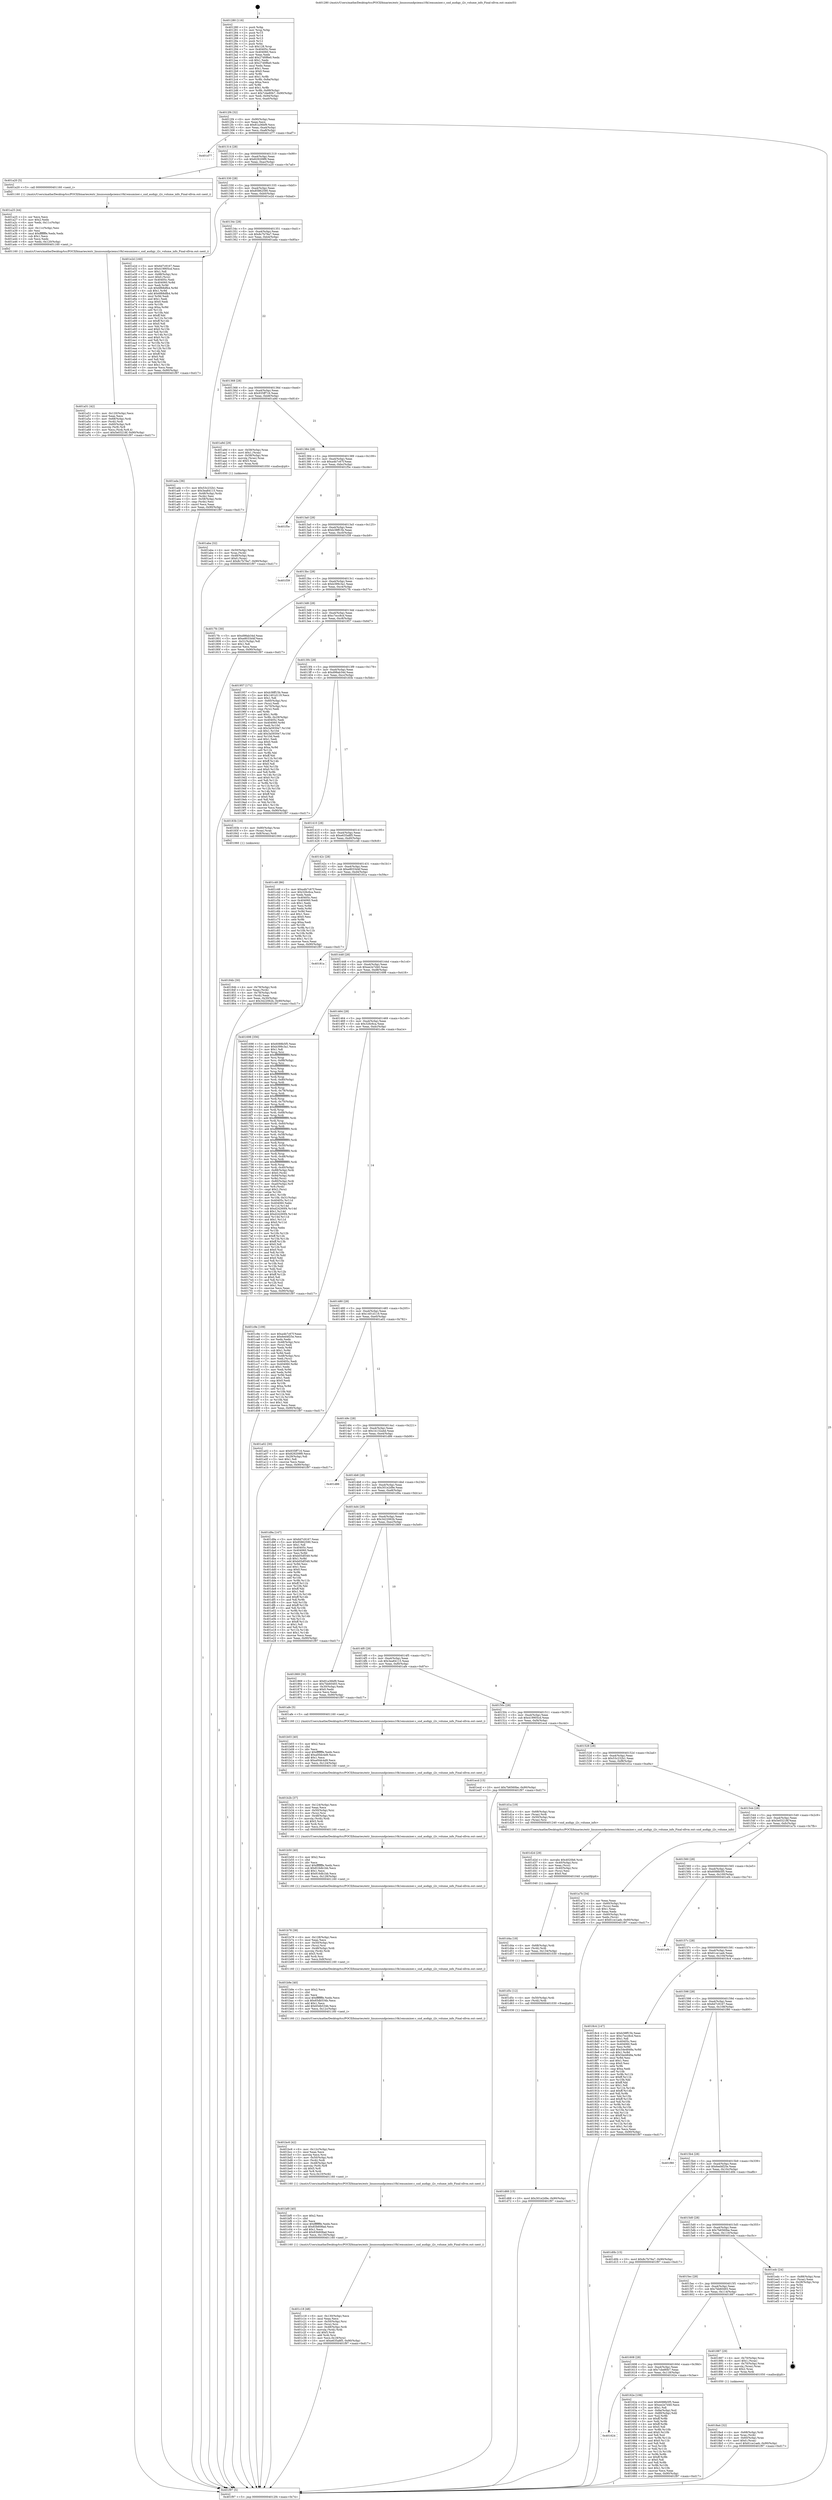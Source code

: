 digraph "0x401280" {
  label = "0x401280 (/mnt/c/Users/mathe/Desktop/tcc/POCII/binaries/extr_linuxsoundpciemu10k1emumixer.c_snd_audigy_i2c_volume_info_Final-ollvm.out::main(0))"
  labelloc = "t"
  node[shape=record]

  Entry [label="",width=0.3,height=0.3,shape=circle,fillcolor=black,style=filled]
  "0x4012f4" [label="{
     0x4012f4 [32]\l
     | [instrs]\l
     &nbsp;&nbsp;0x4012f4 \<+6\>: mov -0x90(%rbp),%eax\l
     &nbsp;&nbsp;0x4012fa \<+2\>: mov %eax,%ecx\l
     &nbsp;&nbsp;0x4012fc \<+6\>: sub $0x81a36bf9,%ecx\l
     &nbsp;&nbsp;0x401302 \<+6\>: mov %eax,-0xa4(%rbp)\l
     &nbsp;&nbsp;0x401308 \<+6\>: mov %ecx,-0xa8(%rbp)\l
     &nbsp;&nbsp;0x40130e \<+6\>: je 0000000000401d77 \<main+0xaf7\>\l
  }"]
  "0x401d77" [label="{
     0x401d77\l
  }", style=dashed]
  "0x401314" [label="{
     0x401314 [28]\l
     | [instrs]\l
     &nbsp;&nbsp;0x401314 \<+5\>: jmp 0000000000401319 \<main+0x99\>\l
     &nbsp;&nbsp;0x401319 \<+6\>: mov -0xa4(%rbp),%eax\l
     &nbsp;&nbsp;0x40131f \<+5\>: sub $0x829209f9,%eax\l
     &nbsp;&nbsp;0x401324 \<+6\>: mov %eax,-0xac(%rbp)\l
     &nbsp;&nbsp;0x40132a \<+6\>: je 0000000000401a20 \<main+0x7a0\>\l
  }"]
  Exit [label="",width=0.3,height=0.3,shape=circle,fillcolor=black,style=filled,peripheries=2]
  "0x401a20" [label="{
     0x401a20 [5]\l
     | [instrs]\l
     &nbsp;&nbsp;0x401a20 \<+5\>: call 0000000000401160 \<next_i\>\l
     | [calls]\l
     &nbsp;&nbsp;0x401160 \{1\} (/mnt/c/Users/mathe/Desktop/tcc/POCII/binaries/extr_linuxsoundpciemu10k1emumixer.c_snd_audigy_i2c_volume_info_Final-ollvm.out::next_i)\l
  }"]
  "0x401330" [label="{
     0x401330 [28]\l
     | [instrs]\l
     &nbsp;&nbsp;0x401330 \<+5\>: jmp 0000000000401335 \<main+0xb5\>\l
     &nbsp;&nbsp;0x401335 \<+6\>: mov -0xa4(%rbp),%eax\l
     &nbsp;&nbsp;0x40133b \<+5\>: sub $0x85862590,%eax\l
     &nbsp;&nbsp;0x401340 \<+6\>: mov %eax,-0xb0(%rbp)\l
     &nbsp;&nbsp;0x401346 \<+6\>: je 0000000000401e2d \<main+0xbad\>\l
  }"]
  "0x401d68" [label="{
     0x401d68 [15]\l
     | [instrs]\l
     &nbsp;&nbsp;0x401d68 \<+10\>: movl $0x301e2d9e,-0x90(%rbp)\l
     &nbsp;&nbsp;0x401d72 \<+5\>: jmp 0000000000401f97 \<main+0xd17\>\l
  }"]
  "0x401e2d" [label="{
     0x401e2d [160]\l
     | [instrs]\l
     &nbsp;&nbsp;0x401e2d \<+5\>: mov $0x6d7c9167,%eax\l
     &nbsp;&nbsp;0x401e32 \<+5\>: mov $0x419905cd,%ecx\l
     &nbsp;&nbsp;0x401e37 \<+2\>: mov $0x1,%dl\l
     &nbsp;&nbsp;0x401e39 \<+7\>: mov -0x88(%rbp),%rsi\l
     &nbsp;&nbsp;0x401e40 \<+6\>: movl $0x0,(%rsi)\l
     &nbsp;&nbsp;0x401e46 \<+7\>: mov 0x40405c,%edi\l
     &nbsp;&nbsp;0x401e4d \<+8\>: mov 0x404060,%r8d\l
     &nbsp;&nbsp;0x401e55 \<+3\>: mov %edi,%r9d\l
     &nbsp;&nbsp;0x401e58 \<+7\>: sub $0x6f68dfb4,%r9d\l
     &nbsp;&nbsp;0x401e5f \<+4\>: sub $0x1,%r9d\l
     &nbsp;&nbsp;0x401e63 \<+7\>: add $0x6f68dfb4,%r9d\l
     &nbsp;&nbsp;0x401e6a \<+4\>: imul %r9d,%edi\l
     &nbsp;&nbsp;0x401e6e \<+3\>: and $0x1,%edi\l
     &nbsp;&nbsp;0x401e71 \<+3\>: cmp $0x0,%edi\l
     &nbsp;&nbsp;0x401e74 \<+4\>: sete %r10b\l
     &nbsp;&nbsp;0x401e78 \<+4\>: cmp $0xa,%r8d\l
     &nbsp;&nbsp;0x401e7c \<+4\>: setl %r11b\l
     &nbsp;&nbsp;0x401e80 \<+3\>: mov %r10b,%bl\l
     &nbsp;&nbsp;0x401e83 \<+3\>: xor $0xff,%bl\l
     &nbsp;&nbsp;0x401e86 \<+3\>: mov %r11b,%r14b\l
     &nbsp;&nbsp;0x401e89 \<+4\>: xor $0xff,%r14b\l
     &nbsp;&nbsp;0x401e8d \<+3\>: xor $0x0,%dl\l
     &nbsp;&nbsp;0x401e90 \<+3\>: mov %bl,%r15b\l
     &nbsp;&nbsp;0x401e93 \<+4\>: and $0x0,%r15b\l
     &nbsp;&nbsp;0x401e97 \<+3\>: and %dl,%r10b\l
     &nbsp;&nbsp;0x401e9a \<+3\>: mov %r14b,%r12b\l
     &nbsp;&nbsp;0x401e9d \<+4\>: and $0x0,%r12b\l
     &nbsp;&nbsp;0x401ea1 \<+3\>: and %dl,%r11b\l
     &nbsp;&nbsp;0x401ea4 \<+3\>: or %r10b,%r15b\l
     &nbsp;&nbsp;0x401ea7 \<+3\>: or %r11b,%r12b\l
     &nbsp;&nbsp;0x401eaa \<+3\>: xor %r12b,%r15b\l
     &nbsp;&nbsp;0x401ead \<+3\>: or %r14b,%bl\l
     &nbsp;&nbsp;0x401eb0 \<+3\>: xor $0xff,%bl\l
     &nbsp;&nbsp;0x401eb3 \<+3\>: or $0x0,%dl\l
     &nbsp;&nbsp;0x401eb6 \<+2\>: and %dl,%bl\l
     &nbsp;&nbsp;0x401eb8 \<+3\>: or %bl,%r15b\l
     &nbsp;&nbsp;0x401ebb \<+4\>: test $0x1,%r15b\l
     &nbsp;&nbsp;0x401ebf \<+3\>: cmovne %ecx,%eax\l
     &nbsp;&nbsp;0x401ec2 \<+6\>: mov %eax,-0x90(%rbp)\l
     &nbsp;&nbsp;0x401ec8 \<+5\>: jmp 0000000000401f97 \<main+0xd17\>\l
  }"]
  "0x40134c" [label="{
     0x40134c [28]\l
     | [instrs]\l
     &nbsp;&nbsp;0x40134c \<+5\>: jmp 0000000000401351 \<main+0xd1\>\l
     &nbsp;&nbsp;0x401351 \<+6\>: mov -0xa4(%rbp),%eax\l
     &nbsp;&nbsp;0x401357 \<+5\>: sub $0x8c7b76a7,%eax\l
     &nbsp;&nbsp;0x40135c \<+6\>: mov %eax,-0xb4(%rbp)\l
     &nbsp;&nbsp;0x401362 \<+6\>: je 0000000000401ada \<main+0x85a\>\l
  }"]
  "0x401d5c" [label="{
     0x401d5c [12]\l
     | [instrs]\l
     &nbsp;&nbsp;0x401d5c \<+4\>: mov -0x50(%rbp),%rdi\l
     &nbsp;&nbsp;0x401d60 \<+3\>: mov (%rdi),%rdi\l
     &nbsp;&nbsp;0x401d63 \<+5\>: call 0000000000401030 \<free@plt\>\l
     | [calls]\l
     &nbsp;&nbsp;0x401030 \{1\} (unknown)\l
  }"]
  "0x401ada" [label="{
     0x401ada [36]\l
     | [instrs]\l
     &nbsp;&nbsp;0x401ada \<+5\>: mov $0x53c232b1,%eax\l
     &nbsp;&nbsp;0x401adf \<+5\>: mov $0x3ea84115,%ecx\l
     &nbsp;&nbsp;0x401ae4 \<+4\>: mov -0x48(%rbp),%rdx\l
     &nbsp;&nbsp;0x401ae8 \<+2\>: mov (%rdx),%esi\l
     &nbsp;&nbsp;0x401aea \<+4\>: mov -0x58(%rbp),%rdx\l
     &nbsp;&nbsp;0x401aee \<+2\>: cmp (%rdx),%esi\l
     &nbsp;&nbsp;0x401af0 \<+3\>: cmovl %ecx,%eax\l
     &nbsp;&nbsp;0x401af3 \<+6\>: mov %eax,-0x90(%rbp)\l
     &nbsp;&nbsp;0x401af9 \<+5\>: jmp 0000000000401f97 \<main+0xd17\>\l
  }"]
  "0x401368" [label="{
     0x401368 [28]\l
     | [instrs]\l
     &nbsp;&nbsp;0x401368 \<+5\>: jmp 000000000040136d \<main+0xed\>\l
     &nbsp;&nbsp;0x40136d \<+6\>: mov -0xa4(%rbp),%eax\l
     &nbsp;&nbsp;0x401373 \<+5\>: sub $0x935ff716,%eax\l
     &nbsp;&nbsp;0x401378 \<+6\>: mov %eax,-0xb8(%rbp)\l
     &nbsp;&nbsp;0x40137e \<+6\>: je 0000000000401a9d \<main+0x81d\>\l
  }"]
  "0x401d4a" [label="{
     0x401d4a [18]\l
     | [instrs]\l
     &nbsp;&nbsp;0x401d4a \<+4\>: mov -0x68(%rbp),%rdi\l
     &nbsp;&nbsp;0x401d4e \<+3\>: mov (%rdi),%rdi\l
     &nbsp;&nbsp;0x401d51 \<+6\>: mov %eax,-0x134(%rbp)\l
     &nbsp;&nbsp;0x401d57 \<+5\>: call 0000000000401030 \<free@plt\>\l
     | [calls]\l
     &nbsp;&nbsp;0x401030 \{1\} (unknown)\l
  }"]
  "0x401a9d" [label="{
     0x401a9d [29]\l
     | [instrs]\l
     &nbsp;&nbsp;0x401a9d \<+4\>: mov -0x58(%rbp),%rax\l
     &nbsp;&nbsp;0x401aa1 \<+6\>: movl $0x1,(%rax)\l
     &nbsp;&nbsp;0x401aa7 \<+4\>: mov -0x58(%rbp),%rax\l
     &nbsp;&nbsp;0x401aab \<+3\>: movslq (%rax),%rax\l
     &nbsp;&nbsp;0x401aae \<+4\>: shl $0x5,%rax\l
     &nbsp;&nbsp;0x401ab2 \<+3\>: mov %rax,%rdi\l
     &nbsp;&nbsp;0x401ab5 \<+5\>: call 0000000000401050 \<malloc@plt\>\l
     | [calls]\l
     &nbsp;&nbsp;0x401050 \{1\} (unknown)\l
  }"]
  "0x401384" [label="{
     0x401384 [28]\l
     | [instrs]\l
     &nbsp;&nbsp;0x401384 \<+5\>: jmp 0000000000401389 \<main+0x109\>\l
     &nbsp;&nbsp;0x401389 \<+6\>: mov -0xa4(%rbp),%eax\l
     &nbsp;&nbsp;0x40138f \<+5\>: sub $0xa4b7c67f,%eax\l
     &nbsp;&nbsp;0x401394 \<+6\>: mov %eax,-0xbc(%rbp)\l
     &nbsp;&nbsp;0x40139a \<+6\>: je 0000000000401f5e \<main+0xcde\>\l
  }"]
  "0x401d2d" [label="{
     0x401d2d [29]\l
     | [instrs]\l
     &nbsp;&nbsp;0x401d2d \<+10\>: movabs $0x4020b6,%rdi\l
     &nbsp;&nbsp;0x401d37 \<+4\>: mov -0x40(%rbp),%rsi\l
     &nbsp;&nbsp;0x401d3b \<+2\>: mov %eax,(%rsi)\l
     &nbsp;&nbsp;0x401d3d \<+4\>: mov -0x40(%rbp),%rsi\l
     &nbsp;&nbsp;0x401d41 \<+2\>: mov (%rsi),%esi\l
     &nbsp;&nbsp;0x401d43 \<+2\>: mov $0x0,%al\l
     &nbsp;&nbsp;0x401d45 \<+5\>: call 0000000000401040 \<printf@plt\>\l
     | [calls]\l
     &nbsp;&nbsp;0x401040 \{1\} (unknown)\l
  }"]
  "0x401f5e" [label="{
     0x401f5e\l
  }", style=dashed]
  "0x4013a0" [label="{
     0x4013a0 [28]\l
     | [instrs]\l
     &nbsp;&nbsp;0x4013a0 \<+5\>: jmp 00000000004013a5 \<main+0x125\>\l
     &nbsp;&nbsp;0x4013a5 \<+6\>: mov -0xa4(%rbp),%eax\l
     &nbsp;&nbsp;0x4013ab \<+5\>: sub $0xb38ff15b,%eax\l
     &nbsp;&nbsp;0x4013b0 \<+6\>: mov %eax,-0xc0(%rbp)\l
     &nbsp;&nbsp;0x4013b6 \<+6\>: je 0000000000401f39 \<main+0xcb9\>\l
  }"]
  "0x401c18" [label="{
     0x401c18 [48]\l
     | [instrs]\l
     &nbsp;&nbsp;0x401c18 \<+6\>: mov -0x130(%rbp),%ecx\l
     &nbsp;&nbsp;0x401c1e \<+3\>: imul %eax,%ecx\l
     &nbsp;&nbsp;0x401c21 \<+4\>: mov -0x50(%rbp),%rsi\l
     &nbsp;&nbsp;0x401c25 \<+3\>: mov (%rsi),%rsi\l
     &nbsp;&nbsp;0x401c28 \<+4\>: mov -0x48(%rbp),%rdi\l
     &nbsp;&nbsp;0x401c2c \<+3\>: movslq (%rdi),%rdi\l
     &nbsp;&nbsp;0x401c2f \<+4\>: shl $0x5,%rdi\l
     &nbsp;&nbsp;0x401c33 \<+3\>: add %rdi,%rsi\l
     &nbsp;&nbsp;0x401c36 \<+3\>: mov %ecx,0x18(%rsi)\l
     &nbsp;&nbsp;0x401c39 \<+10\>: movl $0xe635a8f5,-0x90(%rbp)\l
     &nbsp;&nbsp;0x401c43 \<+5\>: jmp 0000000000401f97 \<main+0xd17\>\l
  }"]
  "0x401f39" [label="{
     0x401f39\l
  }", style=dashed]
  "0x4013bc" [label="{
     0x4013bc [28]\l
     | [instrs]\l
     &nbsp;&nbsp;0x4013bc \<+5\>: jmp 00000000004013c1 \<main+0x141\>\l
     &nbsp;&nbsp;0x4013c1 \<+6\>: mov -0xa4(%rbp),%eax\l
     &nbsp;&nbsp;0x4013c7 \<+5\>: sub $0xb399c3a1,%eax\l
     &nbsp;&nbsp;0x4013cc \<+6\>: mov %eax,-0xc4(%rbp)\l
     &nbsp;&nbsp;0x4013d2 \<+6\>: je 00000000004017fc \<main+0x57c\>\l
  }"]
  "0x401bf0" [label="{
     0x401bf0 [40]\l
     | [instrs]\l
     &nbsp;&nbsp;0x401bf0 \<+5\>: mov $0x2,%ecx\l
     &nbsp;&nbsp;0x401bf5 \<+1\>: cltd\l
     &nbsp;&nbsp;0x401bf6 \<+2\>: idiv %ecx\l
     &nbsp;&nbsp;0x401bf8 \<+6\>: imul $0xfffffffe,%edx,%ecx\l
     &nbsp;&nbsp;0x401bfe \<+6\>: sub $0x83b608ad,%ecx\l
     &nbsp;&nbsp;0x401c04 \<+3\>: add $0x1,%ecx\l
     &nbsp;&nbsp;0x401c07 \<+6\>: add $0x83b608ad,%ecx\l
     &nbsp;&nbsp;0x401c0d \<+6\>: mov %ecx,-0x130(%rbp)\l
     &nbsp;&nbsp;0x401c13 \<+5\>: call 0000000000401160 \<next_i\>\l
     | [calls]\l
     &nbsp;&nbsp;0x401160 \{1\} (/mnt/c/Users/mathe/Desktop/tcc/POCII/binaries/extr_linuxsoundpciemu10k1emumixer.c_snd_audigy_i2c_volume_info_Final-ollvm.out::next_i)\l
  }"]
  "0x4017fc" [label="{
     0x4017fc [30]\l
     | [instrs]\l
     &nbsp;&nbsp;0x4017fc \<+5\>: mov $0xd98ab34d,%eax\l
     &nbsp;&nbsp;0x401801 \<+5\>: mov $0xe8033d4f,%ecx\l
     &nbsp;&nbsp;0x401806 \<+3\>: mov -0x31(%rbp),%dl\l
     &nbsp;&nbsp;0x401809 \<+3\>: test $0x1,%dl\l
     &nbsp;&nbsp;0x40180c \<+3\>: cmovne %ecx,%eax\l
     &nbsp;&nbsp;0x40180f \<+6\>: mov %eax,-0x90(%rbp)\l
     &nbsp;&nbsp;0x401815 \<+5\>: jmp 0000000000401f97 \<main+0xd17\>\l
  }"]
  "0x4013d8" [label="{
     0x4013d8 [28]\l
     | [instrs]\l
     &nbsp;&nbsp;0x4013d8 \<+5\>: jmp 00000000004013dd \<main+0x15d\>\l
     &nbsp;&nbsp;0x4013dd \<+6\>: mov -0xa4(%rbp),%eax\l
     &nbsp;&nbsp;0x4013e3 \<+5\>: sub $0xc7ecc8cd,%eax\l
     &nbsp;&nbsp;0x4013e8 \<+6\>: mov %eax,-0xc8(%rbp)\l
     &nbsp;&nbsp;0x4013ee \<+6\>: je 0000000000401957 \<main+0x6d7\>\l
  }"]
  "0x401bc6" [label="{
     0x401bc6 [42]\l
     | [instrs]\l
     &nbsp;&nbsp;0x401bc6 \<+6\>: mov -0x12c(%rbp),%ecx\l
     &nbsp;&nbsp;0x401bcc \<+3\>: imul %eax,%ecx\l
     &nbsp;&nbsp;0x401bcf \<+3\>: movslq %ecx,%rsi\l
     &nbsp;&nbsp;0x401bd2 \<+4\>: mov -0x50(%rbp),%rdi\l
     &nbsp;&nbsp;0x401bd6 \<+3\>: mov (%rdi),%rdi\l
     &nbsp;&nbsp;0x401bd9 \<+4\>: mov -0x48(%rbp),%r8\l
     &nbsp;&nbsp;0x401bdd \<+3\>: movslq (%r8),%r8\l
     &nbsp;&nbsp;0x401be0 \<+4\>: shl $0x5,%r8\l
     &nbsp;&nbsp;0x401be4 \<+3\>: add %r8,%rdi\l
     &nbsp;&nbsp;0x401be7 \<+4\>: mov %rsi,0x10(%rdi)\l
     &nbsp;&nbsp;0x401beb \<+5\>: call 0000000000401160 \<next_i\>\l
     | [calls]\l
     &nbsp;&nbsp;0x401160 \{1\} (/mnt/c/Users/mathe/Desktop/tcc/POCII/binaries/extr_linuxsoundpciemu10k1emumixer.c_snd_audigy_i2c_volume_info_Final-ollvm.out::next_i)\l
  }"]
  "0x401957" [label="{
     0x401957 [171]\l
     | [instrs]\l
     &nbsp;&nbsp;0x401957 \<+5\>: mov $0xb38ff15b,%eax\l
     &nbsp;&nbsp;0x40195c \<+5\>: mov $0x1401d119,%ecx\l
     &nbsp;&nbsp;0x401961 \<+2\>: mov $0x1,%dl\l
     &nbsp;&nbsp;0x401963 \<+4\>: mov -0x60(%rbp),%rsi\l
     &nbsp;&nbsp;0x401967 \<+2\>: mov (%rsi),%edi\l
     &nbsp;&nbsp;0x401969 \<+4\>: mov -0x70(%rbp),%rsi\l
     &nbsp;&nbsp;0x40196d \<+2\>: cmp (%rsi),%edi\l
     &nbsp;&nbsp;0x40196f \<+4\>: setl %r8b\l
     &nbsp;&nbsp;0x401973 \<+4\>: and $0x1,%r8b\l
     &nbsp;&nbsp;0x401977 \<+4\>: mov %r8b,-0x29(%rbp)\l
     &nbsp;&nbsp;0x40197b \<+7\>: mov 0x40405c,%edi\l
     &nbsp;&nbsp;0x401982 \<+8\>: mov 0x404060,%r9d\l
     &nbsp;&nbsp;0x40198a \<+3\>: mov %edi,%r10d\l
     &nbsp;&nbsp;0x40198d \<+7\>: sub $0x3a5930e7,%r10d\l
     &nbsp;&nbsp;0x401994 \<+4\>: sub $0x1,%r10d\l
     &nbsp;&nbsp;0x401998 \<+7\>: add $0x3a5930e7,%r10d\l
     &nbsp;&nbsp;0x40199f \<+4\>: imul %r10d,%edi\l
     &nbsp;&nbsp;0x4019a3 \<+3\>: and $0x1,%edi\l
     &nbsp;&nbsp;0x4019a6 \<+3\>: cmp $0x0,%edi\l
     &nbsp;&nbsp;0x4019a9 \<+4\>: sete %r8b\l
     &nbsp;&nbsp;0x4019ad \<+4\>: cmp $0xa,%r9d\l
     &nbsp;&nbsp;0x4019b1 \<+4\>: setl %r11b\l
     &nbsp;&nbsp;0x4019b5 \<+3\>: mov %r8b,%bl\l
     &nbsp;&nbsp;0x4019b8 \<+3\>: xor $0xff,%bl\l
     &nbsp;&nbsp;0x4019bb \<+3\>: mov %r11b,%r14b\l
     &nbsp;&nbsp;0x4019be \<+4\>: xor $0xff,%r14b\l
     &nbsp;&nbsp;0x4019c2 \<+3\>: xor $0x0,%dl\l
     &nbsp;&nbsp;0x4019c5 \<+3\>: mov %bl,%r15b\l
     &nbsp;&nbsp;0x4019c8 \<+4\>: and $0x0,%r15b\l
     &nbsp;&nbsp;0x4019cc \<+3\>: and %dl,%r8b\l
     &nbsp;&nbsp;0x4019cf \<+3\>: mov %r14b,%r12b\l
     &nbsp;&nbsp;0x4019d2 \<+4\>: and $0x0,%r12b\l
     &nbsp;&nbsp;0x4019d6 \<+3\>: and %dl,%r11b\l
     &nbsp;&nbsp;0x4019d9 \<+3\>: or %r8b,%r15b\l
     &nbsp;&nbsp;0x4019dc \<+3\>: or %r11b,%r12b\l
     &nbsp;&nbsp;0x4019df \<+3\>: xor %r12b,%r15b\l
     &nbsp;&nbsp;0x4019e2 \<+3\>: or %r14b,%bl\l
     &nbsp;&nbsp;0x4019e5 \<+3\>: xor $0xff,%bl\l
     &nbsp;&nbsp;0x4019e8 \<+3\>: or $0x0,%dl\l
     &nbsp;&nbsp;0x4019eb \<+2\>: and %dl,%bl\l
     &nbsp;&nbsp;0x4019ed \<+3\>: or %bl,%r15b\l
     &nbsp;&nbsp;0x4019f0 \<+4\>: test $0x1,%r15b\l
     &nbsp;&nbsp;0x4019f4 \<+3\>: cmovne %ecx,%eax\l
     &nbsp;&nbsp;0x4019f7 \<+6\>: mov %eax,-0x90(%rbp)\l
     &nbsp;&nbsp;0x4019fd \<+5\>: jmp 0000000000401f97 \<main+0xd17\>\l
  }"]
  "0x4013f4" [label="{
     0x4013f4 [28]\l
     | [instrs]\l
     &nbsp;&nbsp;0x4013f4 \<+5\>: jmp 00000000004013f9 \<main+0x179\>\l
     &nbsp;&nbsp;0x4013f9 \<+6\>: mov -0xa4(%rbp),%eax\l
     &nbsp;&nbsp;0x4013ff \<+5\>: sub $0xd98ab34d,%eax\l
     &nbsp;&nbsp;0x401404 \<+6\>: mov %eax,-0xcc(%rbp)\l
     &nbsp;&nbsp;0x40140a \<+6\>: je 000000000040183b \<main+0x5bb\>\l
  }"]
  "0x401b9e" [label="{
     0x401b9e [40]\l
     | [instrs]\l
     &nbsp;&nbsp;0x401b9e \<+5\>: mov $0x2,%ecx\l
     &nbsp;&nbsp;0x401ba3 \<+1\>: cltd\l
     &nbsp;&nbsp;0x401ba4 \<+2\>: idiv %ecx\l
     &nbsp;&nbsp;0x401ba6 \<+6\>: imul $0xfffffffe,%edx,%ecx\l
     &nbsp;&nbsp;0x401bac \<+6\>: sub $0x65db534b,%ecx\l
     &nbsp;&nbsp;0x401bb2 \<+3\>: add $0x1,%ecx\l
     &nbsp;&nbsp;0x401bb5 \<+6\>: add $0x65db534b,%ecx\l
     &nbsp;&nbsp;0x401bbb \<+6\>: mov %ecx,-0x12c(%rbp)\l
     &nbsp;&nbsp;0x401bc1 \<+5\>: call 0000000000401160 \<next_i\>\l
     | [calls]\l
     &nbsp;&nbsp;0x401160 \{1\} (/mnt/c/Users/mathe/Desktop/tcc/POCII/binaries/extr_linuxsoundpciemu10k1emumixer.c_snd_audigy_i2c_volume_info_Final-ollvm.out::next_i)\l
  }"]
  "0x40183b" [label="{
     0x40183b [16]\l
     | [instrs]\l
     &nbsp;&nbsp;0x40183b \<+4\>: mov -0x80(%rbp),%rax\l
     &nbsp;&nbsp;0x40183f \<+3\>: mov (%rax),%rax\l
     &nbsp;&nbsp;0x401842 \<+4\>: mov 0x8(%rax),%rdi\l
     &nbsp;&nbsp;0x401846 \<+5\>: call 0000000000401060 \<atoi@plt\>\l
     | [calls]\l
     &nbsp;&nbsp;0x401060 \{1\} (unknown)\l
  }"]
  "0x401410" [label="{
     0x401410 [28]\l
     | [instrs]\l
     &nbsp;&nbsp;0x401410 \<+5\>: jmp 0000000000401415 \<main+0x195\>\l
     &nbsp;&nbsp;0x401415 \<+6\>: mov -0xa4(%rbp),%eax\l
     &nbsp;&nbsp;0x40141b \<+5\>: sub $0xe635a8f5,%eax\l
     &nbsp;&nbsp;0x401420 \<+6\>: mov %eax,-0xd0(%rbp)\l
     &nbsp;&nbsp;0x401426 \<+6\>: je 0000000000401c48 \<main+0x9c8\>\l
  }"]
  "0x401b78" [label="{
     0x401b78 [38]\l
     | [instrs]\l
     &nbsp;&nbsp;0x401b78 \<+6\>: mov -0x128(%rbp),%ecx\l
     &nbsp;&nbsp;0x401b7e \<+3\>: imul %eax,%ecx\l
     &nbsp;&nbsp;0x401b81 \<+4\>: mov -0x50(%rbp),%rsi\l
     &nbsp;&nbsp;0x401b85 \<+3\>: mov (%rsi),%rsi\l
     &nbsp;&nbsp;0x401b88 \<+4\>: mov -0x48(%rbp),%rdi\l
     &nbsp;&nbsp;0x401b8c \<+3\>: movslq (%rdi),%rdi\l
     &nbsp;&nbsp;0x401b8f \<+4\>: shl $0x5,%rdi\l
     &nbsp;&nbsp;0x401b93 \<+3\>: add %rdi,%rsi\l
     &nbsp;&nbsp;0x401b96 \<+3\>: mov %ecx,0x8(%rsi)\l
     &nbsp;&nbsp;0x401b99 \<+5\>: call 0000000000401160 \<next_i\>\l
     | [calls]\l
     &nbsp;&nbsp;0x401160 \{1\} (/mnt/c/Users/mathe/Desktop/tcc/POCII/binaries/extr_linuxsoundpciemu10k1emumixer.c_snd_audigy_i2c_volume_info_Final-ollvm.out::next_i)\l
  }"]
  "0x401c48" [label="{
     0x401c48 [86]\l
     | [instrs]\l
     &nbsp;&nbsp;0x401c48 \<+5\>: mov $0xa4b7c67f,%eax\l
     &nbsp;&nbsp;0x401c4d \<+5\>: mov $0x326c6ca,%ecx\l
     &nbsp;&nbsp;0x401c52 \<+2\>: xor %edx,%edx\l
     &nbsp;&nbsp;0x401c54 \<+7\>: mov 0x40405c,%esi\l
     &nbsp;&nbsp;0x401c5b \<+7\>: mov 0x404060,%edi\l
     &nbsp;&nbsp;0x401c62 \<+3\>: sub $0x1,%edx\l
     &nbsp;&nbsp;0x401c65 \<+3\>: mov %esi,%r8d\l
     &nbsp;&nbsp;0x401c68 \<+3\>: add %edx,%r8d\l
     &nbsp;&nbsp;0x401c6b \<+4\>: imul %r8d,%esi\l
     &nbsp;&nbsp;0x401c6f \<+3\>: and $0x1,%esi\l
     &nbsp;&nbsp;0x401c72 \<+3\>: cmp $0x0,%esi\l
     &nbsp;&nbsp;0x401c75 \<+4\>: sete %r9b\l
     &nbsp;&nbsp;0x401c79 \<+3\>: cmp $0xa,%edi\l
     &nbsp;&nbsp;0x401c7c \<+4\>: setl %r10b\l
     &nbsp;&nbsp;0x401c80 \<+3\>: mov %r9b,%r11b\l
     &nbsp;&nbsp;0x401c83 \<+3\>: and %r10b,%r11b\l
     &nbsp;&nbsp;0x401c86 \<+3\>: xor %r10b,%r9b\l
     &nbsp;&nbsp;0x401c89 \<+3\>: or %r9b,%r11b\l
     &nbsp;&nbsp;0x401c8c \<+4\>: test $0x1,%r11b\l
     &nbsp;&nbsp;0x401c90 \<+3\>: cmovne %ecx,%eax\l
     &nbsp;&nbsp;0x401c93 \<+6\>: mov %eax,-0x90(%rbp)\l
     &nbsp;&nbsp;0x401c99 \<+5\>: jmp 0000000000401f97 \<main+0xd17\>\l
  }"]
  "0x40142c" [label="{
     0x40142c [28]\l
     | [instrs]\l
     &nbsp;&nbsp;0x40142c \<+5\>: jmp 0000000000401431 \<main+0x1b1\>\l
     &nbsp;&nbsp;0x401431 \<+6\>: mov -0xa4(%rbp),%eax\l
     &nbsp;&nbsp;0x401437 \<+5\>: sub $0xe8033d4f,%eax\l
     &nbsp;&nbsp;0x40143c \<+6\>: mov %eax,-0xd4(%rbp)\l
     &nbsp;&nbsp;0x401442 \<+6\>: je 000000000040181a \<main+0x59a\>\l
  }"]
  "0x401b50" [label="{
     0x401b50 [40]\l
     | [instrs]\l
     &nbsp;&nbsp;0x401b50 \<+5\>: mov $0x2,%ecx\l
     &nbsp;&nbsp;0x401b55 \<+1\>: cltd\l
     &nbsp;&nbsp;0x401b56 \<+2\>: idiv %ecx\l
     &nbsp;&nbsp;0x401b58 \<+6\>: imul $0xfffffffe,%edx,%ecx\l
     &nbsp;&nbsp;0x401b5e \<+6\>: sub $0x816db1bb,%ecx\l
     &nbsp;&nbsp;0x401b64 \<+3\>: add $0x1,%ecx\l
     &nbsp;&nbsp;0x401b67 \<+6\>: add $0x816db1bb,%ecx\l
     &nbsp;&nbsp;0x401b6d \<+6\>: mov %ecx,-0x128(%rbp)\l
     &nbsp;&nbsp;0x401b73 \<+5\>: call 0000000000401160 \<next_i\>\l
     | [calls]\l
     &nbsp;&nbsp;0x401160 \{1\} (/mnt/c/Users/mathe/Desktop/tcc/POCII/binaries/extr_linuxsoundpciemu10k1emumixer.c_snd_audigy_i2c_volume_info_Final-ollvm.out::next_i)\l
  }"]
  "0x40181a" [label="{
     0x40181a\l
  }", style=dashed]
  "0x401448" [label="{
     0x401448 [28]\l
     | [instrs]\l
     &nbsp;&nbsp;0x401448 \<+5\>: jmp 000000000040144d \<main+0x1cd\>\l
     &nbsp;&nbsp;0x40144d \<+6\>: mov -0xa4(%rbp),%eax\l
     &nbsp;&nbsp;0x401453 \<+5\>: sub $0xee2e7d40,%eax\l
     &nbsp;&nbsp;0x401458 \<+6\>: mov %eax,-0xd8(%rbp)\l
     &nbsp;&nbsp;0x40145e \<+6\>: je 0000000000401698 \<main+0x418\>\l
  }"]
  "0x401b2b" [label="{
     0x401b2b [37]\l
     | [instrs]\l
     &nbsp;&nbsp;0x401b2b \<+6\>: mov -0x124(%rbp),%ecx\l
     &nbsp;&nbsp;0x401b31 \<+3\>: imul %eax,%ecx\l
     &nbsp;&nbsp;0x401b34 \<+4\>: mov -0x50(%rbp),%rsi\l
     &nbsp;&nbsp;0x401b38 \<+3\>: mov (%rsi),%rsi\l
     &nbsp;&nbsp;0x401b3b \<+4\>: mov -0x48(%rbp),%rdi\l
     &nbsp;&nbsp;0x401b3f \<+3\>: movslq (%rdi),%rdi\l
     &nbsp;&nbsp;0x401b42 \<+4\>: shl $0x5,%rdi\l
     &nbsp;&nbsp;0x401b46 \<+3\>: add %rdi,%rsi\l
     &nbsp;&nbsp;0x401b49 \<+2\>: mov %ecx,(%rsi)\l
     &nbsp;&nbsp;0x401b4b \<+5\>: call 0000000000401160 \<next_i\>\l
     | [calls]\l
     &nbsp;&nbsp;0x401160 \{1\} (/mnt/c/Users/mathe/Desktop/tcc/POCII/binaries/extr_linuxsoundpciemu10k1emumixer.c_snd_audigy_i2c_volume_info_Final-ollvm.out::next_i)\l
  }"]
  "0x401698" [label="{
     0x401698 [356]\l
     | [instrs]\l
     &nbsp;&nbsp;0x401698 \<+5\>: mov $0x6088b5f5,%eax\l
     &nbsp;&nbsp;0x40169d \<+5\>: mov $0xb399c3a1,%ecx\l
     &nbsp;&nbsp;0x4016a2 \<+2\>: mov $0x1,%dl\l
     &nbsp;&nbsp;0x4016a4 \<+3\>: mov %rsp,%rsi\l
     &nbsp;&nbsp;0x4016a7 \<+4\>: add $0xfffffffffffffff0,%rsi\l
     &nbsp;&nbsp;0x4016ab \<+3\>: mov %rsi,%rsp\l
     &nbsp;&nbsp;0x4016ae \<+7\>: mov %rsi,-0x88(%rbp)\l
     &nbsp;&nbsp;0x4016b5 \<+3\>: mov %rsp,%rsi\l
     &nbsp;&nbsp;0x4016b8 \<+4\>: add $0xfffffffffffffff0,%rsi\l
     &nbsp;&nbsp;0x4016bc \<+3\>: mov %rsi,%rsp\l
     &nbsp;&nbsp;0x4016bf \<+3\>: mov %rsp,%rdi\l
     &nbsp;&nbsp;0x4016c2 \<+4\>: add $0xfffffffffffffff0,%rdi\l
     &nbsp;&nbsp;0x4016c6 \<+3\>: mov %rdi,%rsp\l
     &nbsp;&nbsp;0x4016c9 \<+4\>: mov %rdi,-0x80(%rbp)\l
     &nbsp;&nbsp;0x4016cd \<+3\>: mov %rsp,%rdi\l
     &nbsp;&nbsp;0x4016d0 \<+4\>: add $0xfffffffffffffff0,%rdi\l
     &nbsp;&nbsp;0x4016d4 \<+3\>: mov %rdi,%rsp\l
     &nbsp;&nbsp;0x4016d7 \<+4\>: mov %rdi,-0x78(%rbp)\l
     &nbsp;&nbsp;0x4016db \<+3\>: mov %rsp,%rdi\l
     &nbsp;&nbsp;0x4016de \<+4\>: add $0xfffffffffffffff0,%rdi\l
     &nbsp;&nbsp;0x4016e2 \<+3\>: mov %rdi,%rsp\l
     &nbsp;&nbsp;0x4016e5 \<+4\>: mov %rdi,-0x70(%rbp)\l
     &nbsp;&nbsp;0x4016e9 \<+3\>: mov %rsp,%rdi\l
     &nbsp;&nbsp;0x4016ec \<+4\>: add $0xfffffffffffffff0,%rdi\l
     &nbsp;&nbsp;0x4016f0 \<+3\>: mov %rdi,%rsp\l
     &nbsp;&nbsp;0x4016f3 \<+4\>: mov %rdi,-0x68(%rbp)\l
     &nbsp;&nbsp;0x4016f7 \<+3\>: mov %rsp,%rdi\l
     &nbsp;&nbsp;0x4016fa \<+4\>: add $0xfffffffffffffff0,%rdi\l
     &nbsp;&nbsp;0x4016fe \<+3\>: mov %rdi,%rsp\l
     &nbsp;&nbsp;0x401701 \<+4\>: mov %rdi,-0x60(%rbp)\l
     &nbsp;&nbsp;0x401705 \<+3\>: mov %rsp,%rdi\l
     &nbsp;&nbsp;0x401708 \<+4\>: add $0xfffffffffffffff0,%rdi\l
     &nbsp;&nbsp;0x40170c \<+3\>: mov %rdi,%rsp\l
     &nbsp;&nbsp;0x40170f \<+4\>: mov %rdi,-0x58(%rbp)\l
     &nbsp;&nbsp;0x401713 \<+3\>: mov %rsp,%rdi\l
     &nbsp;&nbsp;0x401716 \<+4\>: add $0xfffffffffffffff0,%rdi\l
     &nbsp;&nbsp;0x40171a \<+3\>: mov %rdi,%rsp\l
     &nbsp;&nbsp;0x40171d \<+4\>: mov %rdi,-0x50(%rbp)\l
     &nbsp;&nbsp;0x401721 \<+3\>: mov %rsp,%rdi\l
     &nbsp;&nbsp;0x401724 \<+4\>: add $0xfffffffffffffff0,%rdi\l
     &nbsp;&nbsp;0x401728 \<+3\>: mov %rdi,%rsp\l
     &nbsp;&nbsp;0x40172b \<+4\>: mov %rdi,-0x48(%rbp)\l
     &nbsp;&nbsp;0x40172f \<+3\>: mov %rsp,%rdi\l
     &nbsp;&nbsp;0x401732 \<+4\>: add $0xfffffffffffffff0,%rdi\l
     &nbsp;&nbsp;0x401736 \<+3\>: mov %rdi,%rsp\l
     &nbsp;&nbsp;0x401739 \<+4\>: mov %rdi,-0x40(%rbp)\l
     &nbsp;&nbsp;0x40173d \<+7\>: mov -0x88(%rbp),%rdi\l
     &nbsp;&nbsp;0x401744 \<+6\>: movl $0x0,(%rdi)\l
     &nbsp;&nbsp;0x40174a \<+7\>: mov -0x94(%rbp),%r8d\l
     &nbsp;&nbsp;0x401751 \<+3\>: mov %r8d,(%rsi)\l
     &nbsp;&nbsp;0x401754 \<+4\>: mov -0x80(%rbp),%rdi\l
     &nbsp;&nbsp;0x401758 \<+7\>: mov -0xa0(%rbp),%r9\l
     &nbsp;&nbsp;0x40175f \<+3\>: mov %r9,(%rdi)\l
     &nbsp;&nbsp;0x401762 \<+3\>: cmpl $0x2,(%rsi)\l
     &nbsp;&nbsp;0x401765 \<+4\>: setne %r10b\l
     &nbsp;&nbsp;0x401769 \<+4\>: and $0x1,%r10b\l
     &nbsp;&nbsp;0x40176d \<+4\>: mov %r10b,-0x31(%rbp)\l
     &nbsp;&nbsp;0x401771 \<+8\>: mov 0x40405c,%r11d\l
     &nbsp;&nbsp;0x401779 \<+7\>: mov 0x404060,%ebx\l
     &nbsp;&nbsp;0x401780 \<+3\>: mov %r11d,%r14d\l
     &nbsp;&nbsp;0x401783 \<+7\>: sub $0xd24260f4,%r14d\l
     &nbsp;&nbsp;0x40178a \<+4\>: sub $0x1,%r14d\l
     &nbsp;&nbsp;0x40178e \<+7\>: add $0xd24260f4,%r14d\l
     &nbsp;&nbsp;0x401795 \<+4\>: imul %r14d,%r11d\l
     &nbsp;&nbsp;0x401799 \<+4\>: and $0x1,%r11d\l
     &nbsp;&nbsp;0x40179d \<+4\>: cmp $0x0,%r11d\l
     &nbsp;&nbsp;0x4017a1 \<+4\>: sete %r10b\l
     &nbsp;&nbsp;0x4017a5 \<+3\>: cmp $0xa,%ebx\l
     &nbsp;&nbsp;0x4017a8 \<+4\>: setl %r15b\l
     &nbsp;&nbsp;0x4017ac \<+3\>: mov %r10b,%r12b\l
     &nbsp;&nbsp;0x4017af \<+4\>: xor $0xff,%r12b\l
     &nbsp;&nbsp;0x4017b3 \<+3\>: mov %r15b,%r13b\l
     &nbsp;&nbsp;0x4017b6 \<+4\>: xor $0xff,%r13b\l
     &nbsp;&nbsp;0x4017ba \<+3\>: xor $0x0,%dl\l
     &nbsp;&nbsp;0x4017bd \<+3\>: mov %r12b,%sil\l
     &nbsp;&nbsp;0x4017c0 \<+4\>: and $0x0,%sil\l
     &nbsp;&nbsp;0x4017c4 \<+3\>: and %dl,%r10b\l
     &nbsp;&nbsp;0x4017c7 \<+3\>: mov %r13b,%dil\l
     &nbsp;&nbsp;0x4017ca \<+4\>: and $0x0,%dil\l
     &nbsp;&nbsp;0x4017ce \<+3\>: and %dl,%r15b\l
     &nbsp;&nbsp;0x4017d1 \<+3\>: or %r10b,%sil\l
     &nbsp;&nbsp;0x4017d4 \<+3\>: or %r15b,%dil\l
     &nbsp;&nbsp;0x4017d7 \<+3\>: xor %dil,%sil\l
     &nbsp;&nbsp;0x4017da \<+3\>: or %r13b,%r12b\l
     &nbsp;&nbsp;0x4017dd \<+4\>: xor $0xff,%r12b\l
     &nbsp;&nbsp;0x4017e1 \<+3\>: or $0x0,%dl\l
     &nbsp;&nbsp;0x4017e4 \<+3\>: and %dl,%r12b\l
     &nbsp;&nbsp;0x4017e7 \<+3\>: or %r12b,%sil\l
     &nbsp;&nbsp;0x4017ea \<+4\>: test $0x1,%sil\l
     &nbsp;&nbsp;0x4017ee \<+3\>: cmovne %ecx,%eax\l
     &nbsp;&nbsp;0x4017f1 \<+6\>: mov %eax,-0x90(%rbp)\l
     &nbsp;&nbsp;0x4017f7 \<+5\>: jmp 0000000000401f97 \<main+0xd17\>\l
  }"]
  "0x401464" [label="{
     0x401464 [28]\l
     | [instrs]\l
     &nbsp;&nbsp;0x401464 \<+5\>: jmp 0000000000401469 \<main+0x1e9\>\l
     &nbsp;&nbsp;0x401469 \<+6\>: mov -0xa4(%rbp),%eax\l
     &nbsp;&nbsp;0x40146f \<+5\>: sub $0x326c6ca,%eax\l
     &nbsp;&nbsp;0x401474 \<+6\>: mov %eax,-0xdc(%rbp)\l
     &nbsp;&nbsp;0x40147a \<+6\>: je 0000000000401c9e \<main+0xa1e\>\l
  }"]
  "0x401b03" [label="{
     0x401b03 [40]\l
     | [instrs]\l
     &nbsp;&nbsp;0x401b03 \<+5\>: mov $0x2,%ecx\l
     &nbsp;&nbsp;0x401b08 \<+1\>: cltd\l
     &nbsp;&nbsp;0x401b09 \<+2\>: idiv %ecx\l
     &nbsp;&nbsp;0x401b0b \<+6\>: imul $0xfffffffe,%edx,%ecx\l
     &nbsp;&nbsp;0x401b11 \<+6\>: add $0xa00dc4d9,%ecx\l
     &nbsp;&nbsp;0x401b17 \<+3\>: add $0x1,%ecx\l
     &nbsp;&nbsp;0x401b1a \<+6\>: sub $0xa00dc4d9,%ecx\l
     &nbsp;&nbsp;0x401b20 \<+6\>: mov %ecx,-0x124(%rbp)\l
     &nbsp;&nbsp;0x401b26 \<+5\>: call 0000000000401160 \<next_i\>\l
     | [calls]\l
     &nbsp;&nbsp;0x401160 \{1\} (/mnt/c/Users/mathe/Desktop/tcc/POCII/binaries/extr_linuxsoundpciemu10k1emumixer.c_snd_audigy_i2c_volume_info_Final-ollvm.out::next_i)\l
  }"]
  "0x401c9e" [label="{
     0x401c9e [109]\l
     | [instrs]\l
     &nbsp;&nbsp;0x401c9e \<+5\>: mov $0xa4b7c67f,%eax\l
     &nbsp;&nbsp;0x401ca3 \<+5\>: mov $0x6ed4f25e,%ecx\l
     &nbsp;&nbsp;0x401ca8 \<+2\>: xor %edx,%edx\l
     &nbsp;&nbsp;0x401caa \<+4\>: mov -0x48(%rbp),%rsi\l
     &nbsp;&nbsp;0x401cae \<+2\>: mov (%rsi),%edi\l
     &nbsp;&nbsp;0x401cb0 \<+3\>: mov %edx,%r8d\l
     &nbsp;&nbsp;0x401cb3 \<+4\>: sub $0x1,%r8d\l
     &nbsp;&nbsp;0x401cb7 \<+3\>: sub %r8d,%edi\l
     &nbsp;&nbsp;0x401cba \<+4\>: mov -0x48(%rbp),%rsi\l
     &nbsp;&nbsp;0x401cbe \<+2\>: mov %edi,(%rsi)\l
     &nbsp;&nbsp;0x401cc0 \<+7\>: mov 0x40405c,%edi\l
     &nbsp;&nbsp;0x401cc7 \<+8\>: mov 0x404060,%r8d\l
     &nbsp;&nbsp;0x401ccf \<+3\>: sub $0x1,%edx\l
     &nbsp;&nbsp;0x401cd2 \<+3\>: mov %edi,%r9d\l
     &nbsp;&nbsp;0x401cd5 \<+3\>: add %edx,%r9d\l
     &nbsp;&nbsp;0x401cd8 \<+4\>: imul %r9d,%edi\l
     &nbsp;&nbsp;0x401cdc \<+3\>: and $0x1,%edi\l
     &nbsp;&nbsp;0x401cdf \<+3\>: cmp $0x0,%edi\l
     &nbsp;&nbsp;0x401ce2 \<+4\>: sete %r10b\l
     &nbsp;&nbsp;0x401ce6 \<+4\>: cmp $0xa,%r8d\l
     &nbsp;&nbsp;0x401cea \<+4\>: setl %r11b\l
     &nbsp;&nbsp;0x401cee \<+3\>: mov %r10b,%bl\l
     &nbsp;&nbsp;0x401cf1 \<+3\>: and %r11b,%bl\l
     &nbsp;&nbsp;0x401cf4 \<+3\>: xor %r11b,%r10b\l
     &nbsp;&nbsp;0x401cf7 \<+3\>: or %r10b,%bl\l
     &nbsp;&nbsp;0x401cfa \<+3\>: test $0x1,%bl\l
     &nbsp;&nbsp;0x401cfd \<+3\>: cmovne %ecx,%eax\l
     &nbsp;&nbsp;0x401d00 \<+6\>: mov %eax,-0x90(%rbp)\l
     &nbsp;&nbsp;0x401d06 \<+5\>: jmp 0000000000401f97 \<main+0xd17\>\l
  }"]
  "0x401480" [label="{
     0x401480 [28]\l
     | [instrs]\l
     &nbsp;&nbsp;0x401480 \<+5\>: jmp 0000000000401485 \<main+0x205\>\l
     &nbsp;&nbsp;0x401485 \<+6\>: mov -0xa4(%rbp),%eax\l
     &nbsp;&nbsp;0x40148b \<+5\>: sub $0x1401d119,%eax\l
     &nbsp;&nbsp;0x401490 \<+6\>: mov %eax,-0xe0(%rbp)\l
     &nbsp;&nbsp;0x401496 \<+6\>: je 0000000000401a02 \<main+0x782\>\l
  }"]
  "0x401aba" [label="{
     0x401aba [32]\l
     | [instrs]\l
     &nbsp;&nbsp;0x401aba \<+4\>: mov -0x50(%rbp),%rdi\l
     &nbsp;&nbsp;0x401abe \<+3\>: mov %rax,(%rdi)\l
     &nbsp;&nbsp;0x401ac1 \<+4\>: mov -0x48(%rbp),%rax\l
     &nbsp;&nbsp;0x401ac5 \<+6\>: movl $0x0,(%rax)\l
     &nbsp;&nbsp;0x401acb \<+10\>: movl $0x8c7b76a7,-0x90(%rbp)\l
     &nbsp;&nbsp;0x401ad5 \<+5\>: jmp 0000000000401f97 \<main+0xd17\>\l
  }"]
  "0x401a02" [label="{
     0x401a02 [30]\l
     | [instrs]\l
     &nbsp;&nbsp;0x401a02 \<+5\>: mov $0x935ff716,%eax\l
     &nbsp;&nbsp;0x401a07 \<+5\>: mov $0x829209f9,%ecx\l
     &nbsp;&nbsp;0x401a0c \<+3\>: mov -0x29(%rbp),%dl\l
     &nbsp;&nbsp;0x401a0f \<+3\>: test $0x1,%dl\l
     &nbsp;&nbsp;0x401a12 \<+3\>: cmovne %ecx,%eax\l
     &nbsp;&nbsp;0x401a15 \<+6\>: mov %eax,-0x90(%rbp)\l
     &nbsp;&nbsp;0x401a1b \<+5\>: jmp 0000000000401f97 \<main+0xd17\>\l
  }"]
  "0x40149c" [label="{
     0x40149c [28]\l
     | [instrs]\l
     &nbsp;&nbsp;0x40149c \<+5\>: jmp 00000000004014a1 \<main+0x221\>\l
     &nbsp;&nbsp;0x4014a1 \<+6\>: mov -0xa4(%rbp),%eax\l
     &nbsp;&nbsp;0x4014a7 \<+5\>: sub $0x1b132a4d,%eax\l
     &nbsp;&nbsp;0x4014ac \<+6\>: mov %eax,-0xe4(%rbp)\l
     &nbsp;&nbsp;0x4014b2 \<+6\>: je 0000000000401d86 \<main+0xb06\>\l
  }"]
  "0x401a51" [label="{
     0x401a51 [42]\l
     | [instrs]\l
     &nbsp;&nbsp;0x401a51 \<+6\>: mov -0x120(%rbp),%ecx\l
     &nbsp;&nbsp;0x401a57 \<+3\>: imul %eax,%ecx\l
     &nbsp;&nbsp;0x401a5a \<+4\>: mov -0x68(%rbp),%rdi\l
     &nbsp;&nbsp;0x401a5e \<+3\>: mov (%rdi),%rdi\l
     &nbsp;&nbsp;0x401a61 \<+4\>: mov -0x60(%rbp),%r8\l
     &nbsp;&nbsp;0x401a65 \<+3\>: movslq (%r8),%r8\l
     &nbsp;&nbsp;0x401a68 \<+4\>: mov %ecx,(%rdi,%r8,4)\l
     &nbsp;&nbsp;0x401a6c \<+10\>: movl $0x5e03218f,-0x90(%rbp)\l
     &nbsp;&nbsp;0x401a76 \<+5\>: jmp 0000000000401f97 \<main+0xd17\>\l
  }"]
  "0x401d86" [label="{
     0x401d86\l
  }", style=dashed]
  "0x4014b8" [label="{
     0x4014b8 [28]\l
     | [instrs]\l
     &nbsp;&nbsp;0x4014b8 \<+5\>: jmp 00000000004014bd \<main+0x23d\>\l
     &nbsp;&nbsp;0x4014bd \<+6\>: mov -0xa4(%rbp),%eax\l
     &nbsp;&nbsp;0x4014c3 \<+5\>: sub $0x301e2d9e,%eax\l
     &nbsp;&nbsp;0x4014c8 \<+6\>: mov %eax,-0xe8(%rbp)\l
     &nbsp;&nbsp;0x4014ce \<+6\>: je 0000000000401d9a \<main+0xb1a\>\l
  }"]
  "0x401a25" [label="{
     0x401a25 [44]\l
     | [instrs]\l
     &nbsp;&nbsp;0x401a25 \<+2\>: xor %ecx,%ecx\l
     &nbsp;&nbsp;0x401a27 \<+5\>: mov $0x2,%edx\l
     &nbsp;&nbsp;0x401a2c \<+6\>: mov %edx,-0x11c(%rbp)\l
     &nbsp;&nbsp;0x401a32 \<+1\>: cltd\l
     &nbsp;&nbsp;0x401a33 \<+6\>: mov -0x11c(%rbp),%esi\l
     &nbsp;&nbsp;0x401a39 \<+2\>: idiv %esi\l
     &nbsp;&nbsp;0x401a3b \<+6\>: imul $0xfffffffe,%edx,%edx\l
     &nbsp;&nbsp;0x401a41 \<+3\>: sub $0x1,%ecx\l
     &nbsp;&nbsp;0x401a44 \<+2\>: sub %ecx,%edx\l
     &nbsp;&nbsp;0x401a46 \<+6\>: mov %edx,-0x120(%rbp)\l
     &nbsp;&nbsp;0x401a4c \<+5\>: call 0000000000401160 \<next_i\>\l
     | [calls]\l
     &nbsp;&nbsp;0x401160 \{1\} (/mnt/c/Users/mathe/Desktop/tcc/POCII/binaries/extr_linuxsoundpciemu10k1emumixer.c_snd_audigy_i2c_volume_info_Final-ollvm.out::next_i)\l
  }"]
  "0x401d9a" [label="{
     0x401d9a [147]\l
     | [instrs]\l
     &nbsp;&nbsp;0x401d9a \<+5\>: mov $0x6d7c9167,%eax\l
     &nbsp;&nbsp;0x401d9f \<+5\>: mov $0x85862590,%ecx\l
     &nbsp;&nbsp;0x401da4 \<+2\>: mov $0x1,%dl\l
     &nbsp;&nbsp;0x401da6 \<+7\>: mov 0x40405c,%esi\l
     &nbsp;&nbsp;0x401dad \<+7\>: mov 0x404060,%edi\l
     &nbsp;&nbsp;0x401db4 \<+3\>: mov %esi,%r8d\l
     &nbsp;&nbsp;0x401db7 \<+7\>: sub $0xb05df349,%r8d\l
     &nbsp;&nbsp;0x401dbe \<+4\>: sub $0x1,%r8d\l
     &nbsp;&nbsp;0x401dc2 \<+7\>: add $0xb05df349,%r8d\l
     &nbsp;&nbsp;0x401dc9 \<+4\>: imul %r8d,%esi\l
     &nbsp;&nbsp;0x401dcd \<+3\>: and $0x1,%esi\l
     &nbsp;&nbsp;0x401dd0 \<+3\>: cmp $0x0,%esi\l
     &nbsp;&nbsp;0x401dd3 \<+4\>: sete %r9b\l
     &nbsp;&nbsp;0x401dd7 \<+3\>: cmp $0xa,%edi\l
     &nbsp;&nbsp;0x401dda \<+4\>: setl %r10b\l
     &nbsp;&nbsp;0x401dde \<+3\>: mov %r9b,%r11b\l
     &nbsp;&nbsp;0x401de1 \<+4\>: xor $0xff,%r11b\l
     &nbsp;&nbsp;0x401de5 \<+3\>: mov %r10b,%bl\l
     &nbsp;&nbsp;0x401de8 \<+3\>: xor $0xff,%bl\l
     &nbsp;&nbsp;0x401deb \<+3\>: xor $0x1,%dl\l
     &nbsp;&nbsp;0x401dee \<+3\>: mov %r11b,%r14b\l
     &nbsp;&nbsp;0x401df1 \<+4\>: and $0xff,%r14b\l
     &nbsp;&nbsp;0x401df5 \<+3\>: and %dl,%r9b\l
     &nbsp;&nbsp;0x401df8 \<+3\>: mov %bl,%r15b\l
     &nbsp;&nbsp;0x401dfb \<+4\>: and $0xff,%r15b\l
     &nbsp;&nbsp;0x401dff \<+3\>: and %dl,%r10b\l
     &nbsp;&nbsp;0x401e02 \<+3\>: or %r9b,%r14b\l
     &nbsp;&nbsp;0x401e05 \<+3\>: or %r10b,%r15b\l
     &nbsp;&nbsp;0x401e08 \<+3\>: xor %r15b,%r14b\l
     &nbsp;&nbsp;0x401e0b \<+3\>: or %bl,%r11b\l
     &nbsp;&nbsp;0x401e0e \<+4\>: xor $0xff,%r11b\l
     &nbsp;&nbsp;0x401e12 \<+3\>: or $0x1,%dl\l
     &nbsp;&nbsp;0x401e15 \<+3\>: and %dl,%r11b\l
     &nbsp;&nbsp;0x401e18 \<+3\>: or %r11b,%r14b\l
     &nbsp;&nbsp;0x401e1b \<+4\>: test $0x1,%r14b\l
     &nbsp;&nbsp;0x401e1f \<+3\>: cmovne %ecx,%eax\l
     &nbsp;&nbsp;0x401e22 \<+6\>: mov %eax,-0x90(%rbp)\l
     &nbsp;&nbsp;0x401e28 \<+5\>: jmp 0000000000401f97 \<main+0xd17\>\l
  }"]
  "0x4014d4" [label="{
     0x4014d4 [28]\l
     | [instrs]\l
     &nbsp;&nbsp;0x4014d4 \<+5\>: jmp 00000000004014d9 \<main+0x259\>\l
     &nbsp;&nbsp;0x4014d9 \<+6\>: mov -0xa4(%rbp),%eax\l
     &nbsp;&nbsp;0x4014df \<+5\>: sub $0x3422062b,%eax\l
     &nbsp;&nbsp;0x4014e4 \<+6\>: mov %eax,-0xec(%rbp)\l
     &nbsp;&nbsp;0x4014ea \<+6\>: je 0000000000401869 \<main+0x5e9\>\l
  }"]
  "0x4018a4" [label="{
     0x4018a4 [32]\l
     | [instrs]\l
     &nbsp;&nbsp;0x4018a4 \<+4\>: mov -0x68(%rbp),%rdi\l
     &nbsp;&nbsp;0x4018a8 \<+3\>: mov %rax,(%rdi)\l
     &nbsp;&nbsp;0x4018ab \<+4\>: mov -0x60(%rbp),%rax\l
     &nbsp;&nbsp;0x4018af \<+6\>: movl $0x0,(%rax)\l
     &nbsp;&nbsp;0x4018b5 \<+10\>: movl $0x61ce1aeb,-0x90(%rbp)\l
     &nbsp;&nbsp;0x4018bf \<+5\>: jmp 0000000000401f97 \<main+0xd17\>\l
  }"]
  "0x401869" [label="{
     0x401869 [30]\l
     | [instrs]\l
     &nbsp;&nbsp;0x401869 \<+5\>: mov $0x81a36bf9,%eax\l
     &nbsp;&nbsp;0x40186e \<+5\>: mov $0x7bb60493,%ecx\l
     &nbsp;&nbsp;0x401873 \<+3\>: mov -0x30(%rbp),%edx\l
     &nbsp;&nbsp;0x401876 \<+3\>: cmp $0x0,%edx\l
     &nbsp;&nbsp;0x401879 \<+3\>: cmove %ecx,%eax\l
     &nbsp;&nbsp;0x40187c \<+6\>: mov %eax,-0x90(%rbp)\l
     &nbsp;&nbsp;0x401882 \<+5\>: jmp 0000000000401f97 \<main+0xd17\>\l
  }"]
  "0x4014f0" [label="{
     0x4014f0 [28]\l
     | [instrs]\l
     &nbsp;&nbsp;0x4014f0 \<+5\>: jmp 00000000004014f5 \<main+0x275\>\l
     &nbsp;&nbsp;0x4014f5 \<+6\>: mov -0xa4(%rbp),%eax\l
     &nbsp;&nbsp;0x4014fb \<+5\>: sub $0x3ea84115,%eax\l
     &nbsp;&nbsp;0x401500 \<+6\>: mov %eax,-0xf0(%rbp)\l
     &nbsp;&nbsp;0x401506 \<+6\>: je 0000000000401afe \<main+0x87e\>\l
  }"]
  "0x40184b" [label="{
     0x40184b [30]\l
     | [instrs]\l
     &nbsp;&nbsp;0x40184b \<+4\>: mov -0x78(%rbp),%rdi\l
     &nbsp;&nbsp;0x40184f \<+2\>: mov %eax,(%rdi)\l
     &nbsp;&nbsp;0x401851 \<+4\>: mov -0x78(%rbp),%rdi\l
     &nbsp;&nbsp;0x401855 \<+2\>: mov (%rdi),%eax\l
     &nbsp;&nbsp;0x401857 \<+3\>: mov %eax,-0x30(%rbp)\l
     &nbsp;&nbsp;0x40185a \<+10\>: movl $0x3422062b,-0x90(%rbp)\l
     &nbsp;&nbsp;0x401864 \<+5\>: jmp 0000000000401f97 \<main+0xd17\>\l
  }"]
  "0x401afe" [label="{
     0x401afe [5]\l
     | [instrs]\l
     &nbsp;&nbsp;0x401afe \<+5\>: call 0000000000401160 \<next_i\>\l
     | [calls]\l
     &nbsp;&nbsp;0x401160 \{1\} (/mnt/c/Users/mathe/Desktop/tcc/POCII/binaries/extr_linuxsoundpciemu10k1emumixer.c_snd_audigy_i2c_volume_info_Final-ollvm.out::next_i)\l
  }"]
  "0x40150c" [label="{
     0x40150c [28]\l
     | [instrs]\l
     &nbsp;&nbsp;0x40150c \<+5\>: jmp 0000000000401511 \<main+0x291\>\l
     &nbsp;&nbsp;0x401511 \<+6\>: mov -0xa4(%rbp),%eax\l
     &nbsp;&nbsp;0x401517 \<+5\>: sub $0x419905cd,%eax\l
     &nbsp;&nbsp;0x40151c \<+6\>: mov %eax,-0xf4(%rbp)\l
     &nbsp;&nbsp;0x401522 \<+6\>: je 0000000000401ecd \<main+0xc4d\>\l
  }"]
  "0x401280" [label="{
     0x401280 [116]\l
     | [instrs]\l
     &nbsp;&nbsp;0x401280 \<+1\>: push %rbp\l
     &nbsp;&nbsp;0x401281 \<+3\>: mov %rsp,%rbp\l
     &nbsp;&nbsp;0x401284 \<+2\>: push %r15\l
     &nbsp;&nbsp;0x401286 \<+2\>: push %r14\l
     &nbsp;&nbsp;0x401288 \<+2\>: push %r13\l
     &nbsp;&nbsp;0x40128a \<+2\>: push %r12\l
     &nbsp;&nbsp;0x40128c \<+1\>: push %rbx\l
     &nbsp;&nbsp;0x40128d \<+7\>: sub $0x128,%rsp\l
     &nbsp;&nbsp;0x401294 \<+7\>: mov 0x40405c,%eax\l
     &nbsp;&nbsp;0x40129b \<+7\>: mov 0x404060,%ecx\l
     &nbsp;&nbsp;0x4012a2 \<+2\>: mov %eax,%edx\l
     &nbsp;&nbsp;0x4012a4 \<+6\>: add $0x27d0f6e0,%edx\l
     &nbsp;&nbsp;0x4012aa \<+3\>: sub $0x1,%edx\l
     &nbsp;&nbsp;0x4012ad \<+6\>: sub $0x27d0f6e0,%edx\l
     &nbsp;&nbsp;0x4012b3 \<+3\>: imul %edx,%eax\l
     &nbsp;&nbsp;0x4012b6 \<+3\>: and $0x1,%eax\l
     &nbsp;&nbsp;0x4012b9 \<+3\>: cmp $0x0,%eax\l
     &nbsp;&nbsp;0x4012bc \<+4\>: sete %r8b\l
     &nbsp;&nbsp;0x4012c0 \<+4\>: and $0x1,%r8b\l
     &nbsp;&nbsp;0x4012c4 \<+7\>: mov %r8b,-0x8a(%rbp)\l
     &nbsp;&nbsp;0x4012cb \<+3\>: cmp $0xa,%ecx\l
     &nbsp;&nbsp;0x4012ce \<+4\>: setl %r8b\l
     &nbsp;&nbsp;0x4012d2 \<+4\>: and $0x1,%r8b\l
     &nbsp;&nbsp;0x4012d6 \<+7\>: mov %r8b,-0x89(%rbp)\l
     &nbsp;&nbsp;0x4012dd \<+10\>: movl $0x7cbe80b7,-0x90(%rbp)\l
     &nbsp;&nbsp;0x4012e7 \<+6\>: mov %edi,-0x94(%rbp)\l
     &nbsp;&nbsp;0x4012ed \<+7\>: mov %rsi,-0xa0(%rbp)\l
  }"]
  "0x401ecd" [label="{
     0x401ecd [15]\l
     | [instrs]\l
     &nbsp;&nbsp;0x401ecd \<+10\>: movl $0x7b6560be,-0x90(%rbp)\l
     &nbsp;&nbsp;0x401ed7 \<+5\>: jmp 0000000000401f97 \<main+0xd17\>\l
  }"]
  "0x401528" [label="{
     0x401528 [28]\l
     | [instrs]\l
     &nbsp;&nbsp;0x401528 \<+5\>: jmp 000000000040152d \<main+0x2ad\>\l
     &nbsp;&nbsp;0x40152d \<+6\>: mov -0xa4(%rbp),%eax\l
     &nbsp;&nbsp;0x401533 \<+5\>: sub $0x53c232b1,%eax\l
     &nbsp;&nbsp;0x401538 \<+6\>: mov %eax,-0xf8(%rbp)\l
     &nbsp;&nbsp;0x40153e \<+6\>: je 0000000000401d1a \<main+0xa9a\>\l
  }"]
  "0x401f97" [label="{
     0x401f97 [5]\l
     | [instrs]\l
     &nbsp;&nbsp;0x401f97 \<+5\>: jmp 00000000004012f4 \<main+0x74\>\l
  }"]
  "0x401d1a" [label="{
     0x401d1a [19]\l
     | [instrs]\l
     &nbsp;&nbsp;0x401d1a \<+4\>: mov -0x68(%rbp),%rax\l
     &nbsp;&nbsp;0x401d1e \<+3\>: mov (%rax),%rdi\l
     &nbsp;&nbsp;0x401d21 \<+4\>: mov -0x50(%rbp),%rax\l
     &nbsp;&nbsp;0x401d25 \<+3\>: mov (%rax),%rsi\l
     &nbsp;&nbsp;0x401d28 \<+5\>: call 0000000000401240 \<snd_audigy_i2c_volume_info\>\l
     | [calls]\l
     &nbsp;&nbsp;0x401240 \{1\} (/mnt/c/Users/mathe/Desktop/tcc/POCII/binaries/extr_linuxsoundpciemu10k1emumixer.c_snd_audigy_i2c_volume_info_Final-ollvm.out::snd_audigy_i2c_volume_info)\l
  }"]
  "0x401544" [label="{
     0x401544 [28]\l
     | [instrs]\l
     &nbsp;&nbsp;0x401544 \<+5\>: jmp 0000000000401549 \<main+0x2c9\>\l
     &nbsp;&nbsp;0x401549 \<+6\>: mov -0xa4(%rbp),%eax\l
     &nbsp;&nbsp;0x40154f \<+5\>: sub $0x5e03218f,%eax\l
     &nbsp;&nbsp;0x401554 \<+6\>: mov %eax,-0xfc(%rbp)\l
     &nbsp;&nbsp;0x40155a \<+6\>: je 0000000000401a7b \<main+0x7fb\>\l
  }"]
  "0x401624" [label="{
     0x401624\l
  }", style=dashed]
  "0x401a7b" [label="{
     0x401a7b [34]\l
     | [instrs]\l
     &nbsp;&nbsp;0x401a7b \<+2\>: xor %eax,%eax\l
     &nbsp;&nbsp;0x401a7d \<+4\>: mov -0x60(%rbp),%rcx\l
     &nbsp;&nbsp;0x401a81 \<+2\>: mov (%rcx),%edx\l
     &nbsp;&nbsp;0x401a83 \<+3\>: sub $0x1,%eax\l
     &nbsp;&nbsp;0x401a86 \<+2\>: sub %eax,%edx\l
     &nbsp;&nbsp;0x401a88 \<+4\>: mov -0x60(%rbp),%rcx\l
     &nbsp;&nbsp;0x401a8c \<+2\>: mov %edx,(%rcx)\l
     &nbsp;&nbsp;0x401a8e \<+10\>: movl $0x61ce1aeb,-0x90(%rbp)\l
     &nbsp;&nbsp;0x401a98 \<+5\>: jmp 0000000000401f97 \<main+0xd17\>\l
  }"]
  "0x401560" [label="{
     0x401560 [28]\l
     | [instrs]\l
     &nbsp;&nbsp;0x401560 \<+5\>: jmp 0000000000401565 \<main+0x2e5\>\l
     &nbsp;&nbsp;0x401565 \<+6\>: mov -0xa4(%rbp),%eax\l
     &nbsp;&nbsp;0x40156b \<+5\>: sub $0x6088b5f5,%eax\l
     &nbsp;&nbsp;0x401570 \<+6\>: mov %eax,-0x100(%rbp)\l
     &nbsp;&nbsp;0x401576 \<+6\>: je 0000000000401ef4 \<main+0xc74\>\l
  }"]
  "0x40162e" [label="{
     0x40162e [106]\l
     | [instrs]\l
     &nbsp;&nbsp;0x40162e \<+5\>: mov $0x6088b5f5,%eax\l
     &nbsp;&nbsp;0x401633 \<+5\>: mov $0xee2e7d40,%ecx\l
     &nbsp;&nbsp;0x401638 \<+2\>: mov $0x1,%dl\l
     &nbsp;&nbsp;0x40163a \<+7\>: mov -0x8a(%rbp),%sil\l
     &nbsp;&nbsp;0x401641 \<+7\>: mov -0x89(%rbp),%dil\l
     &nbsp;&nbsp;0x401648 \<+3\>: mov %sil,%r8b\l
     &nbsp;&nbsp;0x40164b \<+4\>: xor $0xff,%r8b\l
     &nbsp;&nbsp;0x40164f \<+3\>: mov %dil,%r9b\l
     &nbsp;&nbsp;0x401652 \<+4\>: xor $0xff,%r9b\l
     &nbsp;&nbsp;0x401656 \<+3\>: xor $0x0,%dl\l
     &nbsp;&nbsp;0x401659 \<+3\>: mov %r8b,%r10b\l
     &nbsp;&nbsp;0x40165c \<+4\>: and $0x0,%r10b\l
     &nbsp;&nbsp;0x401660 \<+3\>: and %dl,%sil\l
     &nbsp;&nbsp;0x401663 \<+3\>: mov %r9b,%r11b\l
     &nbsp;&nbsp;0x401666 \<+4\>: and $0x0,%r11b\l
     &nbsp;&nbsp;0x40166a \<+3\>: and %dl,%dil\l
     &nbsp;&nbsp;0x40166d \<+3\>: or %sil,%r10b\l
     &nbsp;&nbsp;0x401670 \<+3\>: or %dil,%r11b\l
     &nbsp;&nbsp;0x401673 \<+3\>: xor %r11b,%r10b\l
     &nbsp;&nbsp;0x401676 \<+3\>: or %r9b,%r8b\l
     &nbsp;&nbsp;0x401679 \<+4\>: xor $0xff,%r8b\l
     &nbsp;&nbsp;0x40167d \<+3\>: or $0x0,%dl\l
     &nbsp;&nbsp;0x401680 \<+3\>: and %dl,%r8b\l
     &nbsp;&nbsp;0x401683 \<+3\>: or %r8b,%r10b\l
     &nbsp;&nbsp;0x401686 \<+4\>: test $0x1,%r10b\l
     &nbsp;&nbsp;0x40168a \<+3\>: cmovne %ecx,%eax\l
     &nbsp;&nbsp;0x40168d \<+6\>: mov %eax,-0x90(%rbp)\l
     &nbsp;&nbsp;0x401693 \<+5\>: jmp 0000000000401f97 \<main+0xd17\>\l
  }"]
  "0x401ef4" [label="{
     0x401ef4\l
  }", style=dashed]
  "0x40157c" [label="{
     0x40157c [28]\l
     | [instrs]\l
     &nbsp;&nbsp;0x40157c \<+5\>: jmp 0000000000401581 \<main+0x301\>\l
     &nbsp;&nbsp;0x401581 \<+6\>: mov -0xa4(%rbp),%eax\l
     &nbsp;&nbsp;0x401587 \<+5\>: sub $0x61ce1aeb,%eax\l
     &nbsp;&nbsp;0x40158c \<+6\>: mov %eax,-0x104(%rbp)\l
     &nbsp;&nbsp;0x401592 \<+6\>: je 00000000004018c4 \<main+0x644\>\l
  }"]
  "0x401608" [label="{
     0x401608 [28]\l
     | [instrs]\l
     &nbsp;&nbsp;0x401608 \<+5\>: jmp 000000000040160d \<main+0x38d\>\l
     &nbsp;&nbsp;0x40160d \<+6\>: mov -0xa4(%rbp),%eax\l
     &nbsp;&nbsp;0x401613 \<+5\>: sub $0x7cbe80b7,%eax\l
     &nbsp;&nbsp;0x401618 \<+6\>: mov %eax,-0x118(%rbp)\l
     &nbsp;&nbsp;0x40161e \<+6\>: je 000000000040162e \<main+0x3ae\>\l
  }"]
  "0x4018c4" [label="{
     0x4018c4 [147]\l
     | [instrs]\l
     &nbsp;&nbsp;0x4018c4 \<+5\>: mov $0xb38ff15b,%eax\l
     &nbsp;&nbsp;0x4018c9 \<+5\>: mov $0xc7ecc8cd,%ecx\l
     &nbsp;&nbsp;0x4018ce \<+2\>: mov $0x1,%dl\l
     &nbsp;&nbsp;0x4018d0 \<+7\>: mov 0x40405c,%esi\l
     &nbsp;&nbsp;0x4018d7 \<+7\>: mov 0x404060,%edi\l
     &nbsp;&nbsp;0x4018de \<+3\>: mov %esi,%r8d\l
     &nbsp;&nbsp;0x4018e1 \<+7\>: add $0x54e4848a,%r8d\l
     &nbsp;&nbsp;0x4018e8 \<+4\>: sub $0x1,%r8d\l
     &nbsp;&nbsp;0x4018ec \<+7\>: sub $0x54e4848a,%r8d\l
     &nbsp;&nbsp;0x4018f3 \<+4\>: imul %r8d,%esi\l
     &nbsp;&nbsp;0x4018f7 \<+3\>: and $0x1,%esi\l
     &nbsp;&nbsp;0x4018fa \<+3\>: cmp $0x0,%esi\l
     &nbsp;&nbsp;0x4018fd \<+4\>: sete %r9b\l
     &nbsp;&nbsp;0x401901 \<+3\>: cmp $0xa,%edi\l
     &nbsp;&nbsp;0x401904 \<+4\>: setl %r10b\l
     &nbsp;&nbsp;0x401908 \<+3\>: mov %r9b,%r11b\l
     &nbsp;&nbsp;0x40190b \<+4\>: xor $0xff,%r11b\l
     &nbsp;&nbsp;0x40190f \<+3\>: mov %r10b,%bl\l
     &nbsp;&nbsp;0x401912 \<+3\>: xor $0xff,%bl\l
     &nbsp;&nbsp;0x401915 \<+3\>: xor $0x1,%dl\l
     &nbsp;&nbsp;0x401918 \<+3\>: mov %r11b,%r14b\l
     &nbsp;&nbsp;0x40191b \<+4\>: and $0xff,%r14b\l
     &nbsp;&nbsp;0x40191f \<+3\>: and %dl,%r9b\l
     &nbsp;&nbsp;0x401922 \<+3\>: mov %bl,%r15b\l
     &nbsp;&nbsp;0x401925 \<+4\>: and $0xff,%r15b\l
     &nbsp;&nbsp;0x401929 \<+3\>: and %dl,%r10b\l
     &nbsp;&nbsp;0x40192c \<+3\>: or %r9b,%r14b\l
     &nbsp;&nbsp;0x40192f \<+3\>: or %r10b,%r15b\l
     &nbsp;&nbsp;0x401932 \<+3\>: xor %r15b,%r14b\l
     &nbsp;&nbsp;0x401935 \<+3\>: or %bl,%r11b\l
     &nbsp;&nbsp;0x401938 \<+4\>: xor $0xff,%r11b\l
     &nbsp;&nbsp;0x40193c \<+3\>: or $0x1,%dl\l
     &nbsp;&nbsp;0x40193f \<+3\>: and %dl,%r11b\l
     &nbsp;&nbsp;0x401942 \<+3\>: or %r11b,%r14b\l
     &nbsp;&nbsp;0x401945 \<+4\>: test $0x1,%r14b\l
     &nbsp;&nbsp;0x401949 \<+3\>: cmovne %ecx,%eax\l
     &nbsp;&nbsp;0x40194c \<+6\>: mov %eax,-0x90(%rbp)\l
     &nbsp;&nbsp;0x401952 \<+5\>: jmp 0000000000401f97 \<main+0xd17\>\l
  }"]
  "0x401598" [label="{
     0x401598 [28]\l
     | [instrs]\l
     &nbsp;&nbsp;0x401598 \<+5\>: jmp 000000000040159d \<main+0x31d\>\l
     &nbsp;&nbsp;0x40159d \<+6\>: mov -0xa4(%rbp),%eax\l
     &nbsp;&nbsp;0x4015a3 \<+5\>: sub $0x6d7c9167,%eax\l
     &nbsp;&nbsp;0x4015a8 \<+6\>: mov %eax,-0x108(%rbp)\l
     &nbsp;&nbsp;0x4015ae \<+6\>: je 0000000000401f80 \<main+0xd00\>\l
  }"]
  "0x401887" [label="{
     0x401887 [29]\l
     | [instrs]\l
     &nbsp;&nbsp;0x401887 \<+4\>: mov -0x70(%rbp),%rax\l
     &nbsp;&nbsp;0x40188b \<+6\>: movl $0x1,(%rax)\l
     &nbsp;&nbsp;0x401891 \<+4\>: mov -0x70(%rbp),%rax\l
     &nbsp;&nbsp;0x401895 \<+3\>: movslq (%rax),%rax\l
     &nbsp;&nbsp;0x401898 \<+4\>: shl $0x2,%rax\l
     &nbsp;&nbsp;0x40189c \<+3\>: mov %rax,%rdi\l
     &nbsp;&nbsp;0x40189f \<+5\>: call 0000000000401050 \<malloc@plt\>\l
     | [calls]\l
     &nbsp;&nbsp;0x401050 \{1\} (unknown)\l
  }"]
  "0x401f80" [label="{
     0x401f80\l
  }", style=dashed]
  "0x4015b4" [label="{
     0x4015b4 [28]\l
     | [instrs]\l
     &nbsp;&nbsp;0x4015b4 \<+5\>: jmp 00000000004015b9 \<main+0x339\>\l
     &nbsp;&nbsp;0x4015b9 \<+6\>: mov -0xa4(%rbp),%eax\l
     &nbsp;&nbsp;0x4015bf \<+5\>: sub $0x6ed4f25e,%eax\l
     &nbsp;&nbsp;0x4015c4 \<+6\>: mov %eax,-0x10c(%rbp)\l
     &nbsp;&nbsp;0x4015ca \<+6\>: je 0000000000401d0b \<main+0xa8b\>\l
  }"]
  "0x4015ec" [label="{
     0x4015ec [28]\l
     | [instrs]\l
     &nbsp;&nbsp;0x4015ec \<+5\>: jmp 00000000004015f1 \<main+0x371\>\l
     &nbsp;&nbsp;0x4015f1 \<+6\>: mov -0xa4(%rbp),%eax\l
     &nbsp;&nbsp;0x4015f7 \<+5\>: sub $0x7bb60493,%eax\l
     &nbsp;&nbsp;0x4015fc \<+6\>: mov %eax,-0x114(%rbp)\l
     &nbsp;&nbsp;0x401602 \<+6\>: je 0000000000401887 \<main+0x607\>\l
  }"]
  "0x401d0b" [label="{
     0x401d0b [15]\l
     | [instrs]\l
     &nbsp;&nbsp;0x401d0b \<+10\>: movl $0x8c7b76a7,-0x90(%rbp)\l
     &nbsp;&nbsp;0x401d15 \<+5\>: jmp 0000000000401f97 \<main+0xd17\>\l
  }"]
  "0x4015d0" [label="{
     0x4015d0 [28]\l
     | [instrs]\l
     &nbsp;&nbsp;0x4015d0 \<+5\>: jmp 00000000004015d5 \<main+0x355\>\l
     &nbsp;&nbsp;0x4015d5 \<+6\>: mov -0xa4(%rbp),%eax\l
     &nbsp;&nbsp;0x4015db \<+5\>: sub $0x7b6560be,%eax\l
     &nbsp;&nbsp;0x4015e0 \<+6\>: mov %eax,-0x110(%rbp)\l
     &nbsp;&nbsp;0x4015e6 \<+6\>: je 0000000000401edc \<main+0xc5c\>\l
  }"]
  "0x401edc" [label="{
     0x401edc [24]\l
     | [instrs]\l
     &nbsp;&nbsp;0x401edc \<+7\>: mov -0x88(%rbp),%rax\l
     &nbsp;&nbsp;0x401ee3 \<+2\>: mov (%rax),%eax\l
     &nbsp;&nbsp;0x401ee5 \<+4\>: lea -0x28(%rbp),%rsp\l
     &nbsp;&nbsp;0x401ee9 \<+1\>: pop %rbx\l
     &nbsp;&nbsp;0x401eea \<+2\>: pop %r12\l
     &nbsp;&nbsp;0x401eec \<+2\>: pop %r13\l
     &nbsp;&nbsp;0x401eee \<+2\>: pop %r14\l
     &nbsp;&nbsp;0x401ef0 \<+2\>: pop %r15\l
     &nbsp;&nbsp;0x401ef2 \<+1\>: pop %rbp\l
     &nbsp;&nbsp;0x401ef3 \<+1\>: ret\l
  }"]
  Entry -> "0x401280" [label=" 1"]
  "0x4012f4" -> "0x401d77" [label=" 0"]
  "0x4012f4" -> "0x401314" [label=" 26"]
  "0x401edc" -> Exit [label=" 1"]
  "0x401314" -> "0x401a20" [label=" 1"]
  "0x401314" -> "0x401330" [label=" 25"]
  "0x401ecd" -> "0x401f97" [label=" 1"]
  "0x401330" -> "0x401e2d" [label=" 1"]
  "0x401330" -> "0x40134c" [label=" 24"]
  "0x401e2d" -> "0x401f97" [label=" 1"]
  "0x40134c" -> "0x401ada" [label=" 2"]
  "0x40134c" -> "0x401368" [label=" 22"]
  "0x401d9a" -> "0x401f97" [label=" 1"]
  "0x401368" -> "0x401a9d" [label=" 1"]
  "0x401368" -> "0x401384" [label=" 21"]
  "0x401d68" -> "0x401f97" [label=" 1"]
  "0x401384" -> "0x401f5e" [label=" 0"]
  "0x401384" -> "0x4013a0" [label=" 21"]
  "0x401d5c" -> "0x401d68" [label=" 1"]
  "0x4013a0" -> "0x401f39" [label=" 0"]
  "0x4013a0" -> "0x4013bc" [label=" 21"]
  "0x401d4a" -> "0x401d5c" [label=" 1"]
  "0x4013bc" -> "0x4017fc" [label=" 1"]
  "0x4013bc" -> "0x4013d8" [label=" 20"]
  "0x401d2d" -> "0x401d4a" [label=" 1"]
  "0x4013d8" -> "0x401957" [label=" 2"]
  "0x4013d8" -> "0x4013f4" [label=" 18"]
  "0x401d1a" -> "0x401d2d" [label=" 1"]
  "0x4013f4" -> "0x40183b" [label=" 1"]
  "0x4013f4" -> "0x401410" [label=" 17"]
  "0x401d0b" -> "0x401f97" [label=" 1"]
  "0x401410" -> "0x401c48" [label=" 1"]
  "0x401410" -> "0x40142c" [label=" 16"]
  "0x401c9e" -> "0x401f97" [label=" 1"]
  "0x40142c" -> "0x40181a" [label=" 0"]
  "0x40142c" -> "0x401448" [label=" 16"]
  "0x401c48" -> "0x401f97" [label=" 1"]
  "0x401448" -> "0x401698" [label=" 1"]
  "0x401448" -> "0x401464" [label=" 15"]
  "0x401c18" -> "0x401f97" [label=" 1"]
  "0x401464" -> "0x401c9e" [label=" 1"]
  "0x401464" -> "0x401480" [label=" 14"]
  "0x401bf0" -> "0x401c18" [label=" 1"]
  "0x401480" -> "0x401a02" [label=" 2"]
  "0x401480" -> "0x40149c" [label=" 12"]
  "0x401bc6" -> "0x401bf0" [label=" 1"]
  "0x40149c" -> "0x401d86" [label=" 0"]
  "0x40149c" -> "0x4014b8" [label=" 12"]
  "0x401b9e" -> "0x401bc6" [label=" 1"]
  "0x4014b8" -> "0x401d9a" [label=" 1"]
  "0x4014b8" -> "0x4014d4" [label=" 11"]
  "0x401b78" -> "0x401b9e" [label=" 1"]
  "0x4014d4" -> "0x401869" [label=" 1"]
  "0x4014d4" -> "0x4014f0" [label=" 10"]
  "0x401b50" -> "0x401b78" [label=" 1"]
  "0x4014f0" -> "0x401afe" [label=" 1"]
  "0x4014f0" -> "0x40150c" [label=" 9"]
  "0x401b2b" -> "0x401b50" [label=" 1"]
  "0x40150c" -> "0x401ecd" [label=" 1"]
  "0x40150c" -> "0x401528" [label=" 8"]
  "0x401afe" -> "0x401b03" [label=" 1"]
  "0x401528" -> "0x401d1a" [label=" 1"]
  "0x401528" -> "0x401544" [label=" 7"]
  "0x401ada" -> "0x401f97" [label=" 2"]
  "0x401544" -> "0x401a7b" [label=" 1"]
  "0x401544" -> "0x401560" [label=" 6"]
  "0x401aba" -> "0x401f97" [label=" 1"]
  "0x401560" -> "0x401ef4" [label=" 0"]
  "0x401560" -> "0x40157c" [label=" 6"]
  "0x401a9d" -> "0x401aba" [label=" 1"]
  "0x40157c" -> "0x4018c4" [label=" 2"]
  "0x40157c" -> "0x401598" [label=" 4"]
  "0x401a51" -> "0x401f97" [label=" 1"]
  "0x401598" -> "0x401f80" [label=" 0"]
  "0x401598" -> "0x4015b4" [label=" 4"]
  "0x401a25" -> "0x401a51" [label=" 1"]
  "0x4015b4" -> "0x401d0b" [label=" 1"]
  "0x4015b4" -> "0x4015d0" [label=" 3"]
  "0x401a02" -> "0x401f97" [label=" 2"]
  "0x4015d0" -> "0x401edc" [label=" 1"]
  "0x4015d0" -> "0x4015ec" [label=" 2"]
  "0x401a20" -> "0x401a25" [label=" 1"]
  "0x4015ec" -> "0x401887" [label=" 1"]
  "0x4015ec" -> "0x401608" [label=" 1"]
  "0x401a7b" -> "0x401f97" [label=" 1"]
  "0x401608" -> "0x40162e" [label=" 1"]
  "0x401608" -> "0x401624" [label=" 0"]
  "0x40162e" -> "0x401f97" [label=" 1"]
  "0x401280" -> "0x4012f4" [label=" 1"]
  "0x401f97" -> "0x4012f4" [label=" 25"]
  "0x401b03" -> "0x401b2b" [label=" 1"]
  "0x401698" -> "0x401f97" [label=" 1"]
  "0x4017fc" -> "0x401f97" [label=" 1"]
  "0x40183b" -> "0x40184b" [label=" 1"]
  "0x40184b" -> "0x401f97" [label=" 1"]
  "0x401869" -> "0x401f97" [label=" 1"]
  "0x401887" -> "0x4018a4" [label=" 1"]
  "0x4018a4" -> "0x401f97" [label=" 1"]
  "0x4018c4" -> "0x401f97" [label=" 2"]
  "0x401957" -> "0x401f97" [label=" 2"]
}
